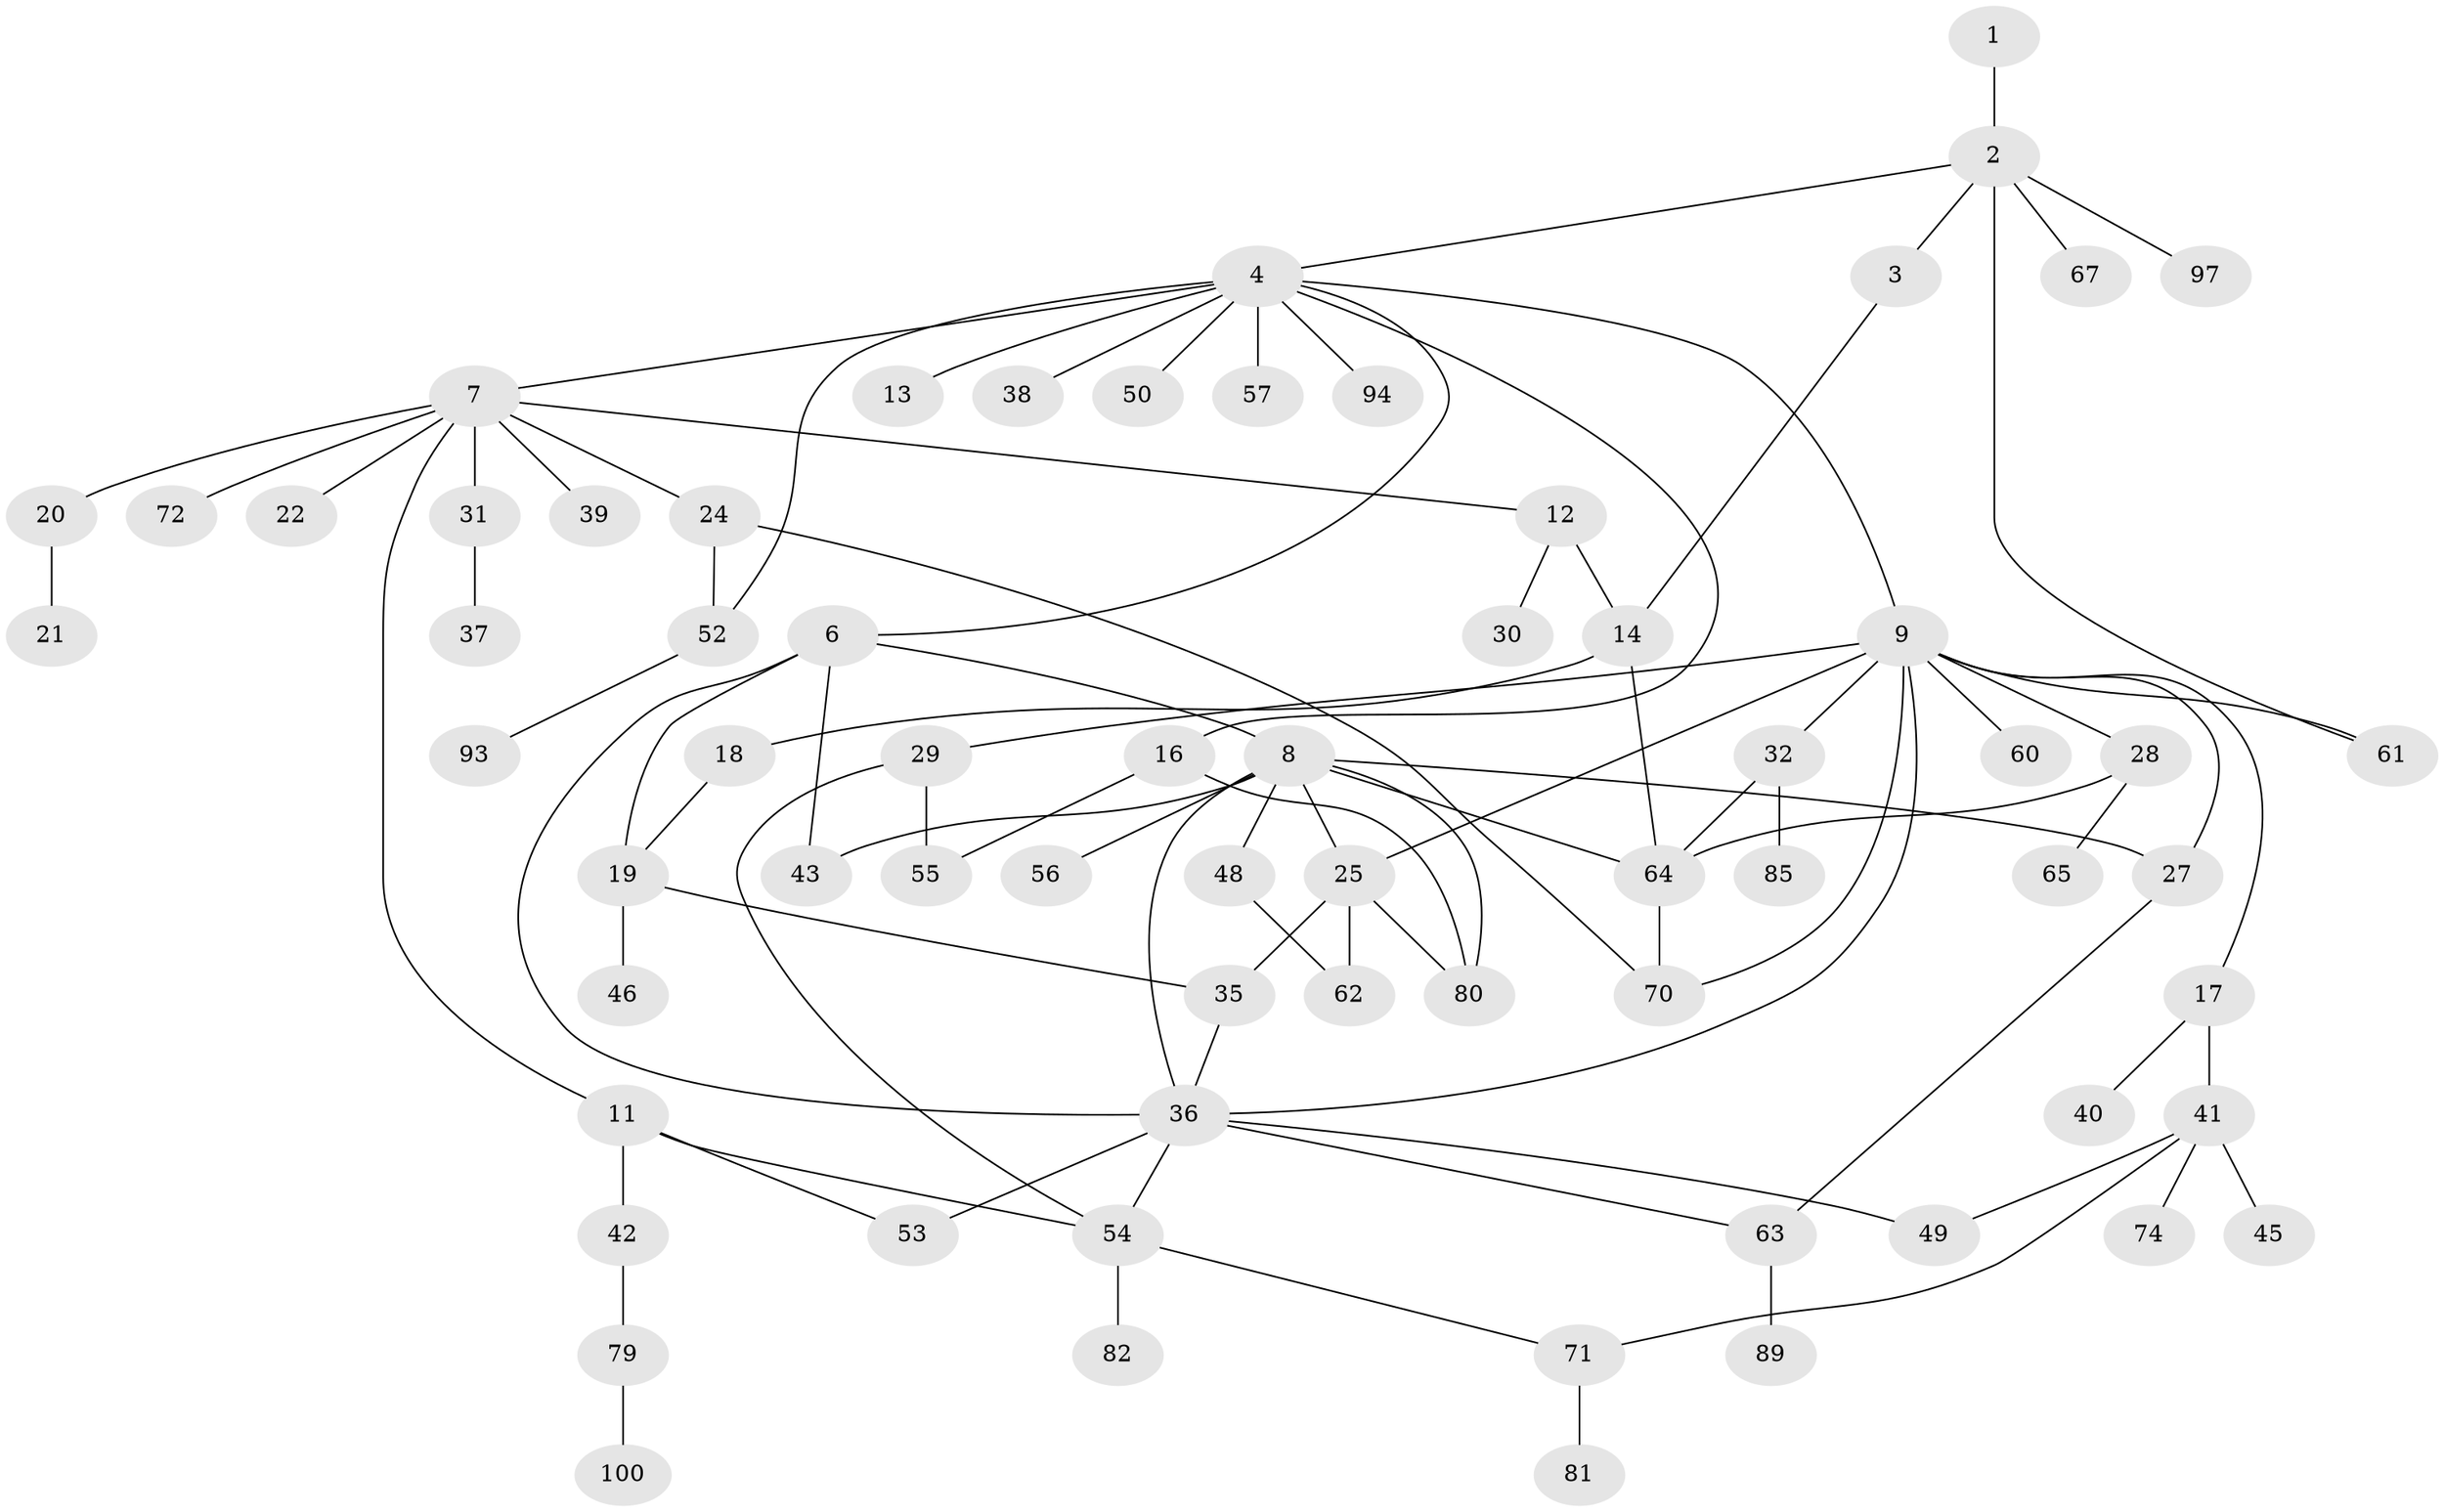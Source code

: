 // original degree distribution, {1: 0.34, 5: 0.05, 2: 0.25, 8: 0.02, 6: 0.02, 4: 0.09, 7: 0.02, 3: 0.21}
// Generated by graph-tools (version 1.1) at 2025/38/02/21/25 10:38:52]
// undirected, 68 vertices, 93 edges
graph export_dot {
graph [start="1"]
  node [color=gray90,style=filled];
  1;
  2 [super="+33"];
  3;
  4 [super="+5"];
  6 [super="+88"];
  7 [super="+10"];
  8 [super="+51"];
  9 [super="+15"];
  11;
  12 [super="+23"];
  13;
  14 [super="+34"];
  16 [super="+99"];
  17;
  18 [super="+77"];
  19 [super="+26"];
  20 [super="+98"];
  21;
  22 [super="+78"];
  24 [super="+76"];
  25 [super="+73"];
  27;
  28 [super="+58"];
  29 [super="+91"];
  30;
  31;
  32;
  35 [super="+44"];
  36 [super="+47"];
  37;
  38;
  39;
  40 [super="+92"];
  41 [super="+69"];
  42 [super="+86"];
  43;
  45 [super="+68"];
  46;
  48 [super="+84"];
  49;
  50;
  52 [super="+66"];
  53 [super="+59"];
  54 [super="+75"];
  55;
  56 [super="+96"];
  57;
  60;
  61;
  62 [super="+83"];
  63 [super="+90"];
  64 [super="+87"];
  65;
  67;
  70;
  71;
  72;
  74;
  79;
  80;
  81;
  82;
  85;
  89;
  93;
  94 [super="+95"];
  97;
  100;
  1 -- 2;
  2 -- 3;
  2 -- 4;
  2 -- 61;
  2 -- 97;
  2 -- 67;
  3 -- 14;
  4 -- 6;
  4 -- 9;
  4 -- 16;
  4 -- 38;
  4 -- 57;
  4 -- 94;
  4 -- 50;
  4 -- 52;
  4 -- 7;
  4 -- 13;
  6 -- 8;
  6 -- 19;
  6 -- 43;
  6 -- 36;
  7 -- 11;
  7 -- 22;
  7 -- 20;
  7 -- 39;
  7 -- 72;
  7 -- 24;
  7 -- 12;
  7 -- 31;
  8 -- 25;
  8 -- 43;
  8 -- 48;
  8 -- 56;
  8 -- 80;
  8 -- 27;
  8 -- 36;
  8 -- 64;
  9 -- 17;
  9 -- 60;
  9 -- 61;
  9 -- 32;
  9 -- 36;
  9 -- 70;
  9 -- 25;
  9 -- 27;
  9 -- 28;
  9 -- 29;
  11 -- 42;
  11 -- 53;
  11 -- 54;
  12 -- 14;
  12 -- 30;
  14 -- 18;
  14 -- 64;
  16 -- 55;
  16 -- 80;
  17 -- 40;
  17 -- 41;
  18 -- 19;
  19 -- 46;
  19 -- 35;
  20 -- 21;
  24 -- 52;
  24 -- 70;
  25 -- 35;
  25 -- 80;
  25 -- 62;
  27 -- 63;
  28 -- 65;
  28 -- 64;
  29 -- 54;
  29 -- 55;
  31 -- 37;
  32 -- 85;
  32 -- 64;
  35 -- 36;
  36 -- 63;
  36 -- 49;
  36 -- 53;
  36 -- 54;
  41 -- 45;
  41 -- 71;
  41 -- 74;
  41 -- 49;
  42 -- 79;
  48 -- 62;
  52 -- 93;
  54 -- 82;
  54 -- 71;
  63 -- 89;
  64 -- 70;
  71 -- 81;
  79 -- 100;
}
